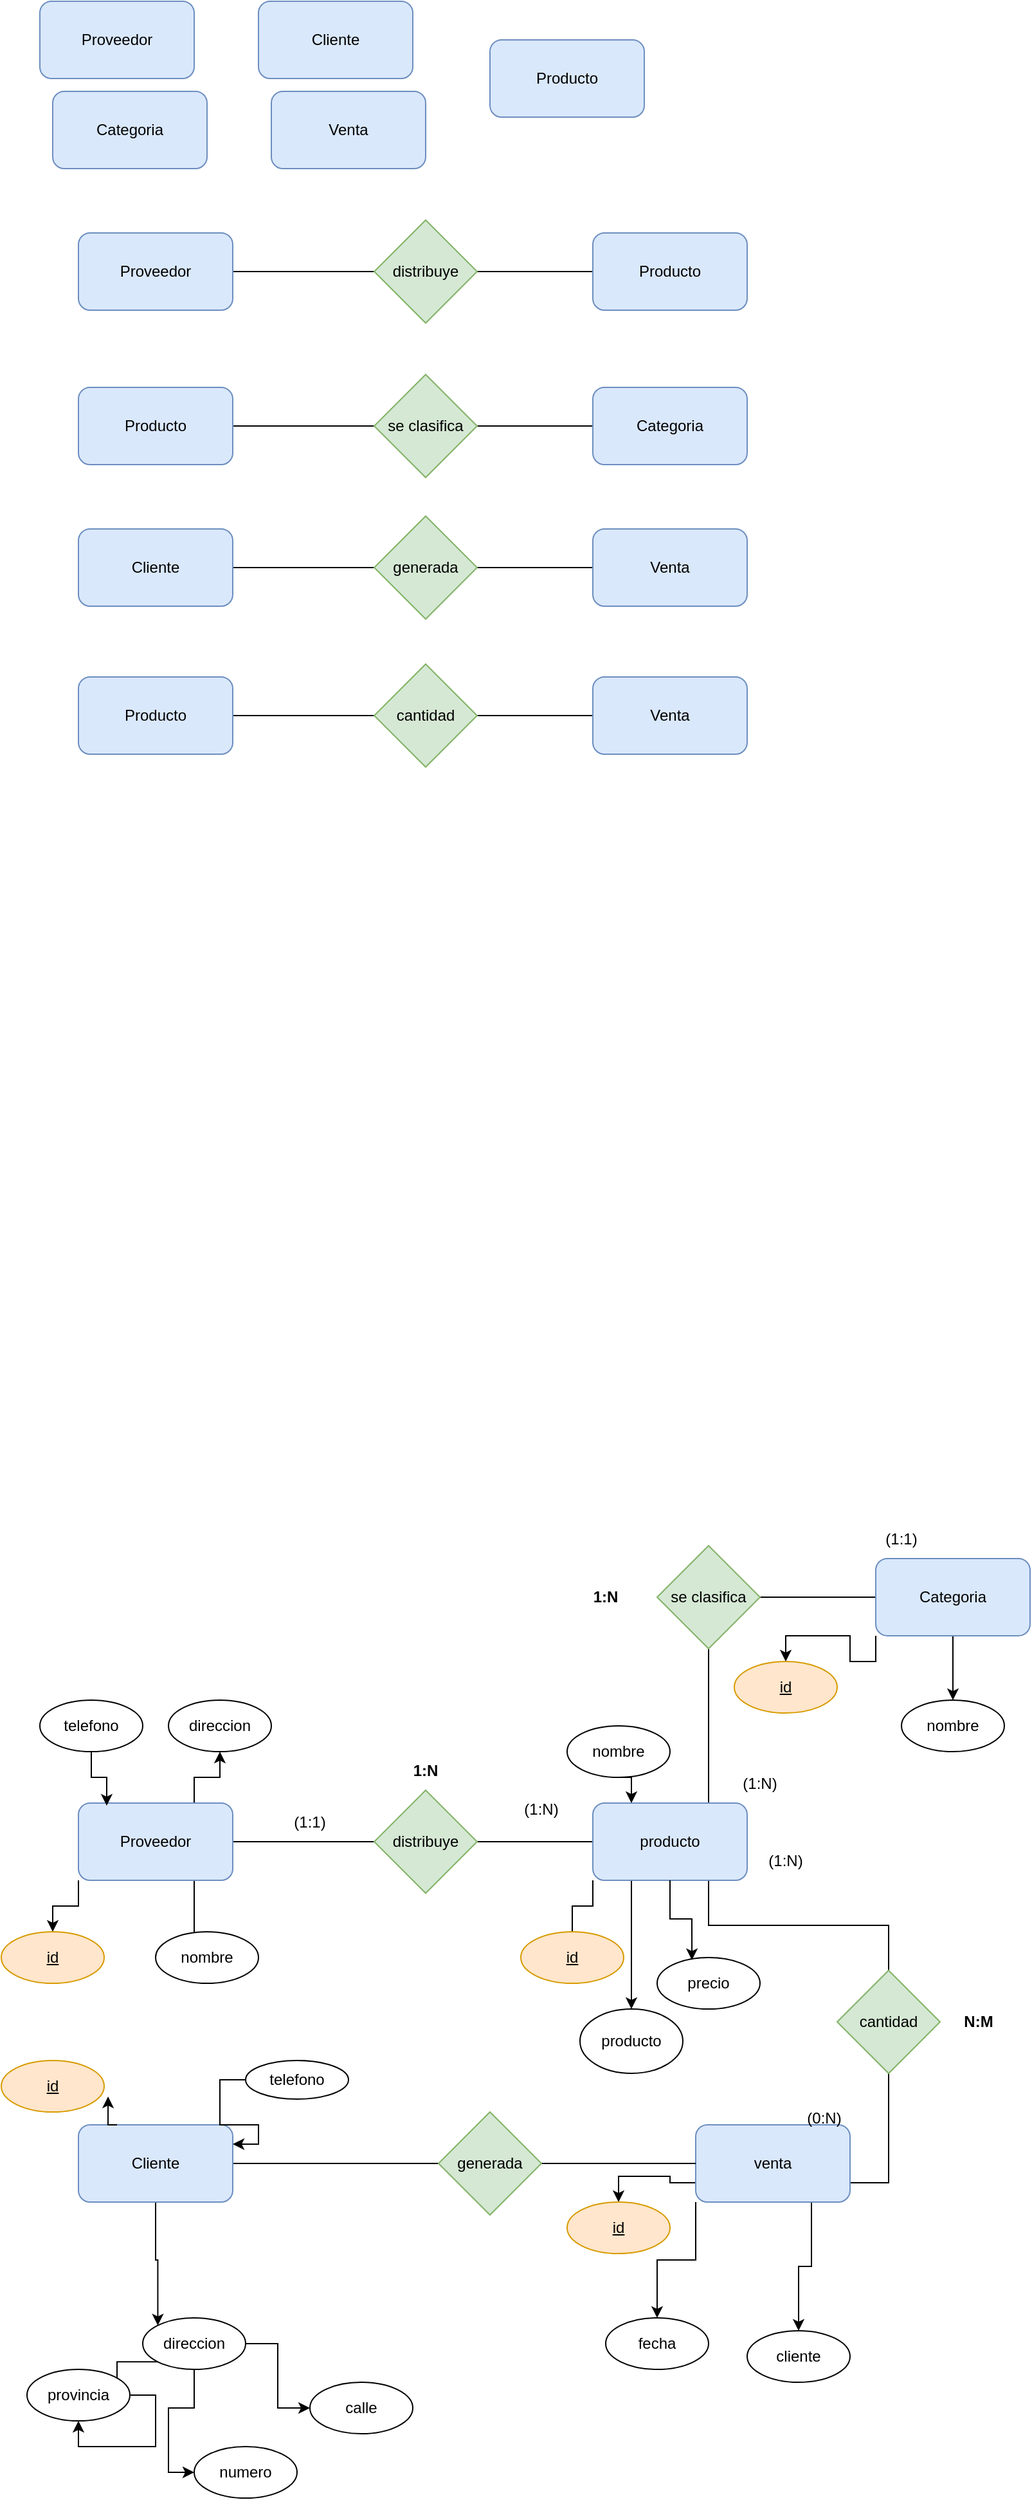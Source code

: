 <mxfile version="21.8.0" type="github">
  <diagram name="Página-1" id="sJGy7B05Y7Z3vu1BLj3t">
    <mxGraphModel dx="697" dy="761" grid="1" gridSize="10" guides="1" tooltips="1" connect="1" arrows="1" fold="1" page="1" pageScale="1" pageWidth="827" pageHeight="1169" math="0" shadow="0">
      <root>
        <mxCell id="0" />
        <mxCell id="1" parent="0" />
        <mxCell id="LJq8jPC8GaU89uwI5xMu-1" value="Proveedor" style="rounded=1;whiteSpace=wrap;html=1;fillColor=#dae8fc;strokeColor=#6c8ebf;" vertex="1" parent="1">
          <mxGeometry x="40" y="30" width="120" height="60" as="geometry" />
        </mxCell>
        <mxCell id="LJq8jPC8GaU89uwI5xMu-3" value="Cliente" style="rounded=1;whiteSpace=wrap;html=1;fillColor=#dae8fc;strokeColor=#6c8ebf;" vertex="1" parent="1">
          <mxGeometry x="210" y="30" width="120" height="60" as="geometry" />
        </mxCell>
        <mxCell id="LJq8jPC8GaU89uwI5xMu-4" value="Categoria" style="rounded=1;whiteSpace=wrap;html=1;fillColor=#dae8fc;strokeColor=#6c8ebf;" vertex="1" parent="1">
          <mxGeometry x="50" y="100" width="120" height="60" as="geometry" />
        </mxCell>
        <mxCell id="LJq8jPC8GaU89uwI5xMu-5" value="Producto" style="rounded=1;whiteSpace=wrap;html=1;fillColor=#dae8fc;strokeColor=#6c8ebf;" vertex="1" parent="1">
          <mxGeometry x="390" y="60" width="120" height="60" as="geometry" />
        </mxCell>
        <mxCell id="LJq8jPC8GaU89uwI5xMu-8" style="edgeStyle=orthogonalEdgeStyle;rounded=0;orthogonalLoop=1;jettySize=auto;html=1;exitX=1;exitY=0.5;exitDx=0;exitDy=0;entryX=0;entryY=0.5;entryDx=0;entryDy=0;endArrow=none;endFill=0;" edge="1" parent="1" source="LJq8jPC8GaU89uwI5xMu-6" target="LJq8jPC8GaU89uwI5xMu-7">
          <mxGeometry relative="1" as="geometry" />
        </mxCell>
        <mxCell id="LJq8jPC8GaU89uwI5xMu-6" value="Proveedor" style="rounded=1;whiteSpace=wrap;html=1;fillColor=#dae8fc;strokeColor=#6c8ebf;" vertex="1" parent="1">
          <mxGeometry x="70" y="210" width="120" height="60" as="geometry" />
        </mxCell>
        <mxCell id="LJq8jPC8GaU89uwI5xMu-11" style="edgeStyle=orthogonalEdgeStyle;rounded=0;orthogonalLoop=1;jettySize=auto;html=1;exitX=1;exitY=0.5;exitDx=0;exitDy=0;entryX=0;entryY=0.5;entryDx=0;entryDy=0;endArrow=none;endFill=0;" edge="1" parent="1" source="LJq8jPC8GaU89uwI5xMu-7" target="LJq8jPC8GaU89uwI5xMu-10">
          <mxGeometry relative="1" as="geometry" />
        </mxCell>
        <mxCell id="LJq8jPC8GaU89uwI5xMu-7" value="distribuye" style="rhombus;whiteSpace=wrap;html=1;fillColor=#d5e8d4;strokeColor=#82b366;" vertex="1" parent="1">
          <mxGeometry x="300" y="200" width="80" height="80" as="geometry" />
        </mxCell>
        <mxCell id="LJq8jPC8GaU89uwI5xMu-9" value="Venta" style="rounded=1;whiteSpace=wrap;html=1;fillColor=#dae8fc;strokeColor=#6c8ebf;" vertex="1" parent="1">
          <mxGeometry x="220" y="100" width="120" height="60" as="geometry" />
        </mxCell>
        <mxCell id="LJq8jPC8GaU89uwI5xMu-10" value="Producto" style="rounded=1;whiteSpace=wrap;html=1;fillColor=#dae8fc;strokeColor=#6c8ebf;" vertex="1" parent="1">
          <mxGeometry x="470" y="210" width="120" height="60" as="geometry" />
        </mxCell>
        <mxCell id="LJq8jPC8GaU89uwI5xMu-12" style="edgeStyle=orthogonalEdgeStyle;rounded=0;orthogonalLoop=1;jettySize=auto;html=1;exitX=1;exitY=0.5;exitDx=0;exitDy=0;entryX=0;entryY=0.5;entryDx=0;entryDy=0;endArrow=none;endFill=0;" edge="1" source="LJq8jPC8GaU89uwI5xMu-13" target="LJq8jPC8GaU89uwI5xMu-15" parent="1">
          <mxGeometry relative="1" as="geometry" />
        </mxCell>
        <mxCell id="LJq8jPC8GaU89uwI5xMu-13" value="Producto" style="rounded=1;whiteSpace=wrap;html=1;fillColor=#dae8fc;strokeColor=#6c8ebf;" vertex="1" parent="1">
          <mxGeometry x="70" y="330" width="120" height="60" as="geometry" />
        </mxCell>
        <mxCell id="LJq8jPC8GaU89uwI5xMu-14" style="edgeStyle=orthogonalEdgeStyle;rounded=0;orthogonalLoop=1;jettySize=auto;html=1;exitX=1;exitY=0.5;exitDx=0;exitDy=0;entryX=0;entryY=0.5;entryDx=0;entryDy=0;endArrow=none;endFill=0;" edge="1" source="LJq8jPC8GaU89uwI5xMu-15" target="LJq8jPC8GaU89uwI5xMu-16" parent="1">
          <mxGeometry relative="1" as="geometry" />
        </mxCell>
        <mxCell id="LJq8jPC8GaU89uwI5xMu-15" value="se clasifica" style="rhombus;whiteSpace=wrap;html=1;fillColor=#d5e8d4;strokeColor=#82b366;" vertex="1" parent="1">
          <mxGeometry x="300" y="320" width="80" height="80" as="geometry" />
        </mxCell>
        <mxCell id="LJq8jPC8GaU89uwI5xMu-16" value="Categoria" style="rounded=1;whiteSpace=wrap;html=1;fillColor=#dae8fc;strokeColor=#6c8ebf;" vertex="1" parent="1">
          <mxGeometry x="470" y="330" width="120" height="60" as="geometry" />
        </mxCell>
        <mxCell id="LJq8jPC8GaU89uwI5xMu-17" style="edgeStyle=orthogonalEdgeStyle;rounded=0;orthogonalLoop=1;jettySize=auto;html=1;exitX=1;exitY=0.5;exitDx=0;exitDy=0;entryX=0;entryY=0.5;entryDx=0;entryDy=0;endArrow=none;endFill=0;" edge="1" source="LJq8jPC8GaU89uwI5xMu-18" target="LJq8jPC8GaU89uwI5xMu-20" parent="1">
          <mxGeometry relative="1" as="geometry" />
        </mxCell>
        <mxCell id="LJq8jPC8GaU89uwI5xMu-18" value="Cliente" style="rounded=1;whiteSpace=wrap;html=1;fillColor=#dae8fc;strokeColor=#6c8ebf;" vertex="1" parent="1">
          <mxGeometry x="70" y="440" width="120" height="60" as="geometry" />
        </mxCell>
        <mxCell id="LJq8jPC8GaU89uwI5xMu-19" style="edgeStyle=orthogonalEdgeStyle;rounded=0;orthogonalLoop=1;jettySize=auto;html=1;exitX=1;exitY=0.5;exitDx=0;exitDy=0;entryX=0;entryY=0.5;entryDx=0;entryDy=0;endArrow=none;endFill=0;" edge="1" source="LJq8jPC8GaU89uwI5xMu-20" target="LJq8jPC8GaU89uwI5xMu-21" parent="1">
          <mxGeometry relative="1" as="geometry" />
        </mxCell>
        <mxCell id="LJq8jPC8GaU89uwI5xMu-20" value="generada" style="rhombus;whiteSpace=wrap;html=1;fillColor=#d5e8d4;strokeColor=#82b366;" vertex="1" parent="1">
          <mxGeometry x="300" y="430" width="80" height="80" as="geometry" />
        </mxCell>
        <mxCell id="LJq8jPC8GaU89uwI5xMu-21" value="Venta" style="rounded=1;whiteSpace=wrap;html=1;fillColor=#dae8fc;strokeColor=#6c8ebf;" vertex="1" parent="1">
          <mxGeometry x="470" y="440" width="120" height="60" as="geometry" />
        </mxCell>
        <mxCell id="LJq8jPC8GaU89uwI5xMu-22" style="edgeStyle=orthogonalEdgeStyle;rounded=0;orthogonalLoop=1;jettySize=auto;html=1;exitX=1;exitY=0.5;exitDx=0;exitDy=0;entryX=0;entryY=0.5;entryDx=0;entryDy=0;endArrow=none;endFill=0;" edge="1" source="LJq8jPC8GaU89uwI5xMu-23" target="LJq8jPC8GaU89uwI5xMu-25" parent="1">
          <mxGeometry relative="1" as="geometry" />
        </mxCell>
        <mxCell id="LJq8jPC8GaU89uwI5xMu-23" value="Producto" style="rounded=1;whiteSpace=wrap;html=1;fillColor=#dae8fc;strokeColor=#6c8ebf;" vertex="1" parent="1">
          <mxGeometry x="70" y="555" width="120" height="60" as="geometry" />
        </mxCell>
        <mxCell id="LJq8jPC8GaU89uwI5xMu-24" style="edgeStyle=orthogonalEdgeStyle;rounded=0;orthogonalLoop=1;jettySize=auto;html=1;exitX=1;exitY=0.5;exitDx=0;exitDy=0;entryX=0;entryY=0.5;entryDx=0;entryDy=0;endArrow=none;endFill=0;" edge="1" source="LJq8jPC8GaU89uwI5xMu-25" target="LJq8jPC8GaU89uwI5xMu-26" parent="1">
          <mxGeometry relative="1" as="geometry" />
        </mxCell>
        <mxCell id="LJq8jPC8GaU89uwI5xMu-25" value="cantidad" style="rhombus;whiteSpace=wrap;html=1;fillColor=#d5e8d4;strokeColor=#82b366;" vertex="1" parent="1">
          <mxGeometry x="300" y="545" width="80" height="80" as="geometry" />
        </mxCell>
        <mxCell id="LJq8jPC8GaU89uwI5xMu-26" value="Venta" style="rounded=1;whiteSpace=wrap;html=1;fillColor=#dae8fc;strokeColor=#6c8ebf;" vertex="1" parent="1">
          <mxGeometry x="470" y="555" width="120" height="60" as="geometry" />
        </mxCell>
        <mxCell id="LJq8jPC8GaU89uwI5xMu-27" style="edgeStyle=orthogonalEdgeStyle;rounded=0;orthogonalLoop=1;jettySize=auto;html=1;exitX=1;exitY=0.5;exitDx=0;exitDy=0;entryX=0;entryY=0.5;entryDx=0;entryDy=0;endArrow=none;endFill=0;" edge="1" source="LJq8jPC8GaU89uwI5xMu-28" target="LJq8jPC8GaU89uwI5xMu-30" parent="1">
          <mxGeometry relative="1" as="geometry" />
        </mxCell>
        <mxCell id="LJq8jPC8GaU89uwI5xMu-71" style="edgeStyle=orthogonalEdgeStyle;rounded=0;orthogonalLoop=1;jettySize=auto;html=1;exitX=0;exitY=1;exitDx=0;exitDy=0;entryX=0.5;entryY=0;entryDx=0;entryDy=0;" edge="1" parent="1" source="LJq8jPC8GaU89uwI5xMu-28" target="LJq8jPC8GaU89uwI5xMu-70">
          <mxGeometry relative="1" as="geometry" />
        </mxCell>
        <mxCell id="LJq8jPC8GaU89uwI5xMu-72" style="edgeStyle=orthogonalEdgeStyle;rounded=0;orthogonalLoop=1;jettySize=auto;html=1;exitX=0.75;exitY=1;exitDx=0;exitDy=0;" edge="1" parent="1" source="LJq8jPC8GaU89uwI5xMu-28">
          <mxGeometry relative="1" as="geometry">
            <mxPoint x="160" y="1540" as="targetPoint" />
          </mxGeometry>
        </mxCell>
        <mxCell id="LJq8jPC8GaU89uwI5xMu-104" style="edgeStyle=orthogonalEdgeStyle;rounded=0;orthogonalLoop=1;jettySize=auto;html=1;exitX=0.75;exitY=0;exitDx=0;exitDy=0;entryX=0.5;entryY=1;entryDx=0;entryDy=0;" edge="1" parent="1" source="LJq8jPC8GaU89uwI5xMu-28" target="LJq8jPC8GaU89uwI5xMu-103">
          <mxGeometry relative="1" as="geometry" />
        </mxCell>
        <mxCell id="LJq8jPC8GaU89uwI5xMu-28" value="Proveedor" style="rounded=1;whiteSpace=wrap;html=1;fillColor=#dae8fc;strokeColor=#6c8ebf;" vertex="1" parent="1">
          <mxGeometry x="70" y="1430" width="120" height="60" as="geometry" />
        </mxCell>
        <mxCell id="LJq8jPC8GaU89uwI5xMu-29" style="edgeStyle=orthogonalEdgeStyle;rounded=0;orthogonalLoop=1;jettySize=auto;html=1;exitX=1;exitY=0.5;exitDx=0;exitDy=0;entryX=0;entryY=0.5;entryDx=0;entryDy=0;endArrow=none;endFill=0;" edge="1" source="LJq8jPC8GaU89uwI5xMu-30" target="LJq8jPC8GaU89uwI5xMu-31" parent="1">
          <mxGeometry relative="1" as="geometry" />
        </mxCell>
        <mxCell id="LJq8jPC8GaU89uwI5xMu-30" value="distribuye" style="rhombus;whiteSpace=wrap;html=1;fillColor=#d5e8d4;strokeColor=#82b366;" vertex="1" parent="1">
          <mxGeometry x="300" y="1420" width="80" height="80" as="geometry" />
        </mxCell>
        <mxCell id="LJq8jPC8GaU89uwI5xMu-35" style="edgeStyle=orthogonalEdgeStyle;rounded=0;orthogonalLoop=1;jettySize=auto;html=1;exitX=0.75;exitY=0;exitDx=0;exitDy=0;entryX=0.5;entryY=1;entryDx=0;entryDy=0;endArrow=none;endFill=0;" edge="1" parent="1" source="LJq8jPC8GaU89uwI5xMu-31" target="LJq8jPC8GaU89uwI5xMu-33">
          <mxGeometry relative="1" as="geometry" />
        </mxCell>
        <mxCell id="LJq8jPC8GaU89uwI5xMu-39" style="edgeStyle=orthogonalEdgeStyle;rounded=0;orthogonalLoop=1;jettySize=auto;html=1;exitX=0.75;exitY=1;exitDx=0;exitDy=0;entryX=0.5;entryY=0;entryDx=0;entryDy=0;endArrow=none;endFill=0;" edge="1" parent="1" source="LJq8jPC8GaU89uwI5xMu-31" target="LJq8jPC8GaU89uwI5xMu-37">
          <mxGeometry relative="1" as="geometry" />
        </mxCell>
        <mxCell id="LJq8jPC8GaU89uwI5xMu-79" style="edgeStyle=orthogonalEdgeStyle;rounded=0;orthogonalLoop=1;jettySize=auto;html=1;exitX=0;exitY=1;exitDx=0;exitDy=0;endArrow=none;endFill=0;" edge="1" parent="1" source="LJq8jPC8GaU89uwI5xMu-31" target="LJq8jPC8GaU89uwI5xMu-78">
          <mxGeometry relative="1" as="geometry" />
        </mxCell>
        <mxCell id="LJq8jPC8GaU89uwI5xMu-84" style="edgeStyle=orthogonalEdgeStyle;rounded=0;orthogonalLoop=1;jettySize=auto;html=1;exitX=0.25;exitY=1;exitDx=0;exitDy=0;" edge="1" parent="1" source="LJq8jPC8GaU89uwI5xMu-31">
          <mxGeometry relative="1" as="geometry">
            <mxPoint x="500" y="1590" as="targetPoint" />
          </mxGeometry>
        </mxCell>
        <mxCell id="LJq8jPC8GaU89uwI5xMu-31" value="producto" style="rounded=1;whiteSpace=wrap;html=1;fillColor=#dae8fc;strokeColor=#6c8ebf;" vertex="1" parent="1">
          <mxGeometry x="470" y="1430" width="120" height="60" as="geometry" />
        </mxCell>
        <mxCell id="LJq8jPC8GaU89uwI5xMu-32" style="edgeStyle=orthogonalEdgeStyle;rounded=0;orthogonalLoop=1;jettySize=auto;html=1;exitX=1;exitY=0.5;exitDx=0;exitDy=0;entryX=0;entryY=0.5;entryDx=0;entryDy=0;endArrow=none;endFill=0;" edge="1" source="LJq8jPC8GaU89uwI5xMu-33" target="LJq8jPC8GaU89uwI5xMu-34" parent="1">
          <mxGeometry relative="1" as="geometry" />
        </mxCell>
        <mxCell id="LJq8jPC8GaU89uwI5xMu-33" value="se clasifica" style="rhombus;whiteSpace=wrap;html=1;fillColor=#d5e8d4;strokeColor=#82b366;" vertex="1" parent="1">
          <mxGeometry x="520" y="1230" width="80" height="80" as="geometry" />
        </mxCell>
        <mxCell id="LJq8jPC8GaU89uwI5xMu-75" style="edgeStyle=orthogonalEdgeStyle;rounded=0;orthogonalLoop=1;jettySize=auto;html=1;exitX=0;exitY=1;exitDx=0;exitDy=0;entryX=0.5;entryY=0;entryDx=0;entryDy=0;" edge="1" parent="1" source="LJq8jPC8GaU89uwI5xMu-34" target="LJq8jPC8GaU89uwI5xMu-74">
          <mxGeometry relative="1" as="geometry" />
        </mxCell>
        <mxCell id="LJq8jPC8GaU89uwI5xMu-77" style="edgeStyle=orthogonalEdgeStyle;rounded=0;orthogonalLoop=1;jettySize=auto;html=1;exitX=0.5;exitY=1;exitDx=0;exitDy=0;" edge="1" parent="1" source="LJq8jPC8GaU89uwI5xMu-34" target="LJq8jPC8GaU89uwI5xMu-76">
          <mxGeometry relative="1" as="geometry" />
        </mxCell>
        <mxCell id="LJq8jPC8GaU89uwI5xMu-34" value="Categoria" style="rounded=1;whiteSpace=wrap;html=1;fillColor=#dae8fc;strokeColor=#6c8ebf;" vertex="1" parent="1">
          <mxGeometry x="690" y="1240" width="120" height="60" as="geometry" />
        </mxCell>
        <mxCell id="LJq8jPC8GaU89uwI5xMu-40" style="edgeStyle=orthogonalEdgeStyle;rounded=0;orthogonalLoop=1;jettySize=auto;html=1;exitX=0.5;exitY=1;exitDx=0;exitDy=0;entryX=1;entryY=0.75;entryDx=0;entryDy=0;endArrow=none;endFill=0;" edge="1" parent="1" source="LJq8jPC8GaU89uwI5xMu-37" target="LJq8jPC8GaU89uwI5xMu-38">
          <mxGeometry relative="1" as="geometry" />
        </mxCell>
        <mxCell id="LJq8jPC8GaU89uwI5xMu-37" value="cantidad" style="rhombus;whiteSpace=wrap;html=1;fillColor=#d5e8d4;strokeColor=#82b366;" vertex="1" parent="1">
          <mxGeometry x="660" y="1560" width="80" height="80" as="geometry" />
        </mxCell>
        <mxCell id="LJq8jPC8GaU89uwI5xMu-110" style="edgeStyle=orthogonalEdgeStyle;rounded=0;orthogonalLoop=1;jettySize=auto;html=1;exitX=0;exitY=0.75;exitDx=0;exitDy=0;entryX=0.5;entryY=0;entryDx=0;entryDy=0;" edge="1" parent="1" source="LJq8jPC8GaU89uwI5xMu-38" target="LJq8jPC8GaU89uwI5xMu-109">
          <mxGeometry relative="1" as="geometry" />
        </mxCell>
        <mxCell id="LJq8jPC8GaU89uwI5xMu-113" style="edgeStyle=orthogonalEdgeStyle;rounded=0;orthogonalLoop=1;jettySize=auto;html=1;exitX=0.75;exitY=1;exitDx=0;exitDy=0;" edge="1" parent="1" source="LJq8jPC8GaU89uwI5xMu-38" target="LJq8jPC8GaU89uwI5xMu-112">
          <mxGeometry relative="1" as="geometry" />
        </mxCell>
        <mxCell id="LJq8jPC8GaU89uwI5xMu-114" style="edgeStyle=orthogonalEdgeStyle;rounded=0;orthogonalLoop=1;jettySize=auto;html=1;exitX=0;exitY=1;exitDx=0;exitDy=0;" edge="1" parent="1" source="LJq8jPC8GaU89uwI5xMu-38" target="LJq8jPC8GaU89uwI5xMu-111">
          <mxGeometry relative="1" as="geometry" />
        </mxCell>
        <mxCell id="LJq8jPC8GaU89uwI5xMu-38" value="venta" style="rounded=1;whiteSpace=wrap;html=1;fillColor=#dae8fc;strokeColor=#6c8ebf;" vertex="1" parent="1">
          <mxGeometry x="550" y="1680" width="120" height="60" as="geometry" />
        </mxCell>
        <mxCell id="LJq8jPC8GaU89uwI5xMu-45" style="edgeStyle=orthogonalEdgeStyle;rounded=0;orthogonalLoop=1;jettySize=auto;html=1;exitX=1;exitY=0.5;exitDx=0;exitDy=0;entryX=0;entryY=0.5;entryDx=0;entryDy=0;endArrow=none;endFill=0;" edge="1" parent="1" source="LJq8jPC8GaU89uwI5xMu-42" target="LJq8jPC8GaU89uwI5xMu-43">
          <mxGeometry relative="1" as="geometry" />
        </mxCell>
        <mxCell id="LJq8jPC8GaU89uwI5xMu-95" style="edgeStyle=orthogonalEdgeStyle;rounded=0;orthogonalLoop=1;jettySize=auto;html=1;exitX=0.5;exitY=1;exitDx=0;exitDy=0;entryX=0;entryY=0;entryDx=0;entryDy=0;" edge="1" parent="1" source="LJq8jPC8GaU89uwI5xMu-42" target="LJq8jPC8GaU89uwI5xMu-90">
          <mxGeometry relative="1" as="geometry" />
        </mxCell>
        <mxCell id="LJq8jPC8GaU89uwI5xMu-42" value="Cliente" style="rounded=1;whiteSpace=wrap;html=1;fillColor=#dae8fc;strokeColor=#6c8ebf;" vertex="1" parent="1">
          <mxGeometry x="70" y="1680" width="120" height="60" as="geometry" />
        </mxCell>
        <mxCell id="LJq8jPC8GaU89uwI5xMu-44" style="edgeStyle=orthogonalEdgeStyle;rounded=0;orthogonalLoop=1;jettySize=auto;html=1;exitX=1;exitY=0.5;exitDx=0;exitDy=0;entryX=0;entryY=0.5;entryDx=0;entryDy=0;endArrow=none;endFill=0;" edge="1" parent="1" source="LJq8jPC8GaU89uwI5xMu-43" target="LJq8jPC8GaU89uwI5xMu-38">
          <mxGeometry relative="1" as="geometry" />
        </mxCell>
        <mxCell id="LJq8jPC8GaU89uwI5xMu-43" value="generada" style="rhombus;whiteSpace=wrap;html=1;fillColor=#d5e8d4;strokeColor=#82b366;" vertex="1" parent="1">
          <mxGeometry x="350" y="1670" width="80" height="80" as="geometry" />
        </mxCell>
        <mxCell id="LJq8jPC8GaU89uwI5xMu-47" value="(1:1)" style="text;html=1;strokeColor=none;fillColor=none;align=center;verticalAlign=middle;whiteSpace=wrap;rounded=0;" vertex="1" parent="1">
          <mxGeometry x="220" y="1430" width="60" height="30" as="geometry" />
        </mxCell>
        <mxCell id="LJq8jPC8GaU89uwI5xMu-48" value="(1:N)" style="text;html=1;strokeColor=none;fillColor=none;align=center;verticalAlign=middle;whiteSpace=wrap;rounded=0;" vertex="1" parent="1">
          <mxGeometry x="400" y="1420" width="60" height="30" as="geometry" />
        </mxCell>
        <mxCell id="LJq8jPC8GaU89uwI5xMu-49" value="&lt;b&gt;1:N&lt;/b&gt;" style="text;html=1;strokeColor=none;fillColor=none;align=center;verticalAlign=middle;whiteSpace=wrap;rounded=0;" vertex="1" parent="1">
          <mxGeometry x="310" y="1390" width="60" height="30" as="geometry" />
        </mxCell>
        <mxCell id="LJq8jPC8GaU89uwI5xMu-50" value="(1:N)" style="text;html=1;strokeColor=none;fillColor=none;align=center;verticalAlign=middle;whiteSpace=wrap;rounded=0;" vertex="1" parent="1">
          <mxGeometry x="570" y="1400" width="60" height="30" as="geometry" />
        </mxCell>
        <mxCell id="LJq8jPC8GaU89uwI5xMu-51" value="(1:1)" style="text;html=1;strokeColor=none;fillColor=none;align=center;verticalAlign=middle;whiteSpace=wrap;rounded=0;" vertex="1" parent="1">
          <mxGeometry x="680" y="1210" width="60" height="30" as="geometry" />
        </mxCell>
        <mxCell id="LJq8jPC8GaU89uwI5xMu-52" value="&lt;b&gt;1:N&lt;/b&gt;" style="text;html=1;strokeColor=none;fillColor=none;align=center;verticalAlign=middle;whiteSpace=wrap;rounded=0;" vertex="1" parent="1">
          <mxGeometry x="450" y="1255" width="60" height="30" as="geometry" />
        </mxCell>
        <mxCell id="LJq8jPC8GaU89uwI5xMu-53" value="(1:N)" style="text;html=1;strokeColor=none;fillColor=none;align=center;verticalAlign=middle;whiteSpace=wrap;rounded=0;" vertex="1" parent="1">
          <mxGeometry x="590" y="1460" width="60" height="30" as="geometry" />
        </mxCell>
        <mxCell id="LJq8jPC8GaU89uwI5xMu-54" value="(0:N)" style="text;html=1;strokeColor=none;fillColor=none;align=center;verticalAlign=middle;whiteSpace=wrap;rounded=0;" vertex="1" parent="1">
          <mxGeometry x="620" y="1660" width="60" height="30" as="geometry" />
        </mxCell>
        <mxCell id="LJq8jPC8GaU89uwI5xMu-56" value="&lt;b&gt;N:M&lt;/b&gt;" style="text;html=1;strokeColor=none;fillColor=none;align=center;verticalAlign=middle;whiteSpace=wrap;rounded=0;" vertex="1" parent="1">
          <mxGeometry x="740" y="1585" width="60" height="30" as="geometry" />
        </mxCell>
        <mxCell id="LJq8jPC8GaU89uwI5xMu-70" value="&lt;u&gt;id&lt;/u&gt;" style="ellipse;whiteSpace=wrap;html=1;fillColor=#ffe6cc;strokeColor=#d79b00;" vertex="1" parent="1">
          <mxGeometry x="10" y="1530" width="80" height="40" as="geometry" />
        </mxCell>
        <mxCell id="LJq8jPC8GaU89uwI5xMu-73" value="nombre" style="ellipse;whiteSpace=wrap;html=1;" vertex="1" parent="1">
          <mxGeometry x="130" y="1530" width="80" height="40" as="geometry" />
        </mxCell>
        <mxCell id="LJq8jPC8GaU89uwI5xMu-74" value="&lt;u&gt;id&lt;/u&gt;" style="ellipse;whiteSpace=wrap;html=1;fillColor=#ffe6cc;strokeColor=#d79b00;" vertex="1" parent="1">
          <mxGeometry x="580" y="1320" width="80" height="40" as="geometry" />
        </mxCell>
        <mxCell id="LJq8jPC8GaU89uwI5xMu-76" value="nombre" style="ellipse;whiteSpace=wrap;html=1;" vertex="1" parent="1">
          <mxGeometry x="710" y="1350" width="80" height="40" as="geometry" />
        </mxCell>
        <mxCell id="LJq8jPC8GaU89uwI5xMu-78" value="&lt;u&gt;id&lt;/u&gt;" style="ellipse;whiteSpace=wrap;html=1;fillColor=#ffe6cc;strokeColor=#d79b00;" vertex="1" parent="1">
          <mxGeometry x="414" y="1530" width="80" height="40" as="geometry" />
        </mxCell>
        <mxCell id="LJq8jPC8GaU89uwI5xMu-80" value="precio" style="ellipse;whiteSpace=wrap;html=1;" vertex="1" parent="1">
          <mxGeometry x="520" y="1550" width="80" height="40" as="geometry" />
        </mxCell>
        <mxCell id="LJq8jPC8GaU89uwI5xMu-81" style="edgeStyle=orthogonalEdgeStyle;rounded=0;orthogonalLoop=1;jettySize=auto;html=1;exitX=0.5;exitY=1;exitDx=0;exitDy=0;entryX=0.338;entryY=0.05;entryDx=0;entryDy=0;entryPerimeter=0;" edge="1" parent="1" source="LJq8jPC8GaU89uwI5xMu-31" target="LJq8jPC8GaU89uwI5xMu-80">
          <mxGeometry relative="1" as="geometry" />
        </mxCell>
        <mxCell id="LJq8jPC8GaU89uwI5xMu-83" style="edgeStyle=orthogonalEdgeStyle;rounded=0;orthogonalLoop=1;jettySize=auto;html=1;exitX=0.5;exitY=1;exitDx=0;exitDy=0;entryX=0.25;entryY=0;entryDx=0;entryDy=0;" edge="1" parent="1" source="LJq8jPC8GaU89uwI5xMu-82" target="LJq8jPC8GaU89uwI5xMu-31">
          <mxGeometry relative="1" as="geometry" />
        </mxCell>
        <mxCell id="LJq8jPC8GaU89uwI5xMu-82" value="nombre" style="ellipse;whiteSpace=wrap;html=1;" vertex="1" parent="1">
          <mxGeometry x="450" y="1370" width="80" height="40" as="geometry" />
        </mxCell>
        <mxCell id="LJq8jPC8GaU89uwI5xMu-85" value="&lt;div&gt;producto&lt;/div&gt;" style="ellipse;whiteSpace=wrap;html=1;" vertex="1" parent="1">
          <mxGeometry x="460" y="1590" width="80" height="50" as="geometry" />
        </mxCell>
        <mxCell id="LJq8jPC8GaU89uwI5xMu-89" style="edgeStyle=orthogonalEdgeStyle;rounded=0;orthogonalLoop=1;jettySize=auto;html=1;exitX=0;exitY=1;exitDx=0;exitDy=0;entryX=0.5;entryY=1;entryDx=0;entryDy=0;" edge="1" source="LJq8jPC8GaU89uwI5xMu-90" target="LJq8jPC8GaU89uwI5xMu-93" parent="1">
          <mxGeometry relative="1" as="geometry" />
        </mxCell>
        <mxCell id="LJq8jPC8GaU89uwI5xMu-99" style="edgeStyle=orthogonalEdgeStyle;rounded=0;orthogonalLoop=1;jettySize=auto;html=1;exitX=0.5;exitY=1;exitDx=0;exitDy=0;entryX=0;entryY=0.5;entryDx=0;entryDy=0;" edge="1" parent="1" source="LJq8jPC8GaU89uwI5xMu-90" target="LJq8jPC8GaU89uwI5xMu-98">
          <mxGeometry relative="1" as="geometry" />
        </mxCell>
        <mxCell id="LJq8jPC8GaU89uwI5xMu-100" style="edgeStyle=orthogonalEdgeStyle;rounded=0;orthogonalLoop=1;jettySize=auto;html=1;exitX=1;exitY=0.5;exitDx=0;exitDy=0;entryX=0;entryY=0.5;entryDx=0;entryDy=0;" edge="1" parent="1" source="LJq8jPC8GaU89uwI5xMu-90" target="LJq8jPC8GaU89uwI5xMu-92">
          <mxGeometry relative="1" as="geometry" />
        </mxCell>
        <mxCell id="LJq8jPC8GaU89uwI5xMu-90" value="direccion" style="ellipse;whiteSpace=wrap;html=1;" vertex="1" parent="1">
          <mxGeometry x="120" y="1830" width="80" height="40" as="geometry" />
        </mxCell>
        <mxCell id="LJq8jPC8GaU89uwI5xMu-92" value="calle" style="ellipse;whiteSpace=wrap;html=1;" vertex="1" parent="1">
          <mxGeometry x="250" y="1880" width="80" height="40" as="geometry" />
        </mxCell>
        <mxCell id="LJq8jPC8GaU89uwI5xMu-93" value="provincia" style="ellipse;whiteSpace=wrap;html=1;" vertex="1" parent="1">
          <mxGeometry x="30" y="1870" width="80" height="40" as="geometry" />
        </mxCell>
        <mxCell id="LJq8jPC8GaU89uwI5xMu-98" value="numero" style="ellipse;whiteSpace=wrap;html=1;" vertex="1" parent="1">
          <mxGeometry x="160" y="1930" width="80" height="40" as="geometry" />
        </mxCell>
        <mxCell id="LJq8jPC8GaU89uwI5xMu-101" value="&lt;u&gt;id&lt;/u&gt;" style="ellipse;whiteSpace=wrap;html=1;fillColor=#ffe6cc;strokeColor=#d79b00;" vertex="1" parent="1">
          <mxGeometry x="10" y="1630" width="80" height="40" as="geometry" />
        </mxCell>
        <mxCell id="LJq8jPC8GaU89uwI5xMu-102" style="edgeStyle=orthogonalEdgeStyle;rounded=0;orthogonalLoop=1;jettySize=auto;html=1;exitX=0.25;exitY=0;exitDx=0;exitDy=0;entryX=1.038;entryY=0.7;entryDx=0;entryDy=0;entryPerimeter=0;" edge="1" parent="1" source="LJq8jPC8GaU89uwI5xMu-42" target="LJq8jPC8GaU89uwI5xMu-101">
          <mxGeometry relative="1" as="geometry" />
        </mxCell>
        <mxCell id="LJq8jPC8GaU89uwI5xMu-103" value="direccion" style="ellipse;whiteSpace=wrap;html=1;" vertex="1" parent="1">
          <mxGeometry x="140" y="1350" width="80" height="40" as="geometry" />
        </mxCell>
        <mxCell id="LJq8jPC8GaU89uwI5xMu-105" value="telefono" style="ellipse;whiteSpace=wrap;html=1;" vertex="1" parent="1">
          <mxGeometry x="40" y="1350" width="80" height="40" as="geometry" />
        </mxCell>
        <mxCell id="LJq8jPC8GaU89uwI5xMu-106" style="edgeStyle=orthogonalEdgeStyle;rounded=0;orthogonalLoop=1;jettySize=auto;html=1;exitX=0.5;exitY=1;exitDx=0;exitDy=0;entryX=0.183;entryY=0.033;entryDx=0;entryDy=0;entryPerimeter=0;" edge="1" parent="1" source="LJq8jPC8GaU89uwI5xMu-105" target="LJq8jPC8GaU89uwI5xMu-28">
          <mxGeometry relative="1" as="geometry" />
        </mxCell>
        <mxCell id="LJq8jPC8GaU89uwI5xMu-108" style="edgeStyle=orthogonalEdgeStyle;rounded=0;orthogonalLoop=1;jettySize=auto;html=1;exitX=0;exitY=0.5;exitDx=0;exitDy=0;entryX=1;entryY=0.25;entryDx=0;entryDy=0;" edge="1" parent="1" source="LJq8jPC8GaU89uwI5xMu-107" target="LJq8jPC8GaU89uwI5xMu-42">
          <mxGeometry relative="1" as="geometry" />
        </mxCell>
        <mxCell id="LJq8jPC8GaU89uwI5xMu-107" value="telefono" style="ellipse;whiteSpace=wrap;html=1;" vertex="1" parent="1">
          <mxGeometry x="200" y="1630" width="80" height="30" as="geometry" />
        </mxCell>
        <mxCell id="LJq8jPC8GaU89uwI5xMu-109" value="&lt;u&gt;id&lt;/u&gt;" style="ellipse;whiteSpace=wrap;html=1;fillColor=#ffe6cc;strokeColor=#d79b00;" vertex="1" parent="1">
          <mxGeometry x="450" y="1740" width="80" height="40" as="geometry" />
        </mxCell>
        <mxCell id="LJq8jPC8GaU89uwI5xMu-111" value="fecha" style="ellipse;whiteSpace=wrap;html=1;" vertex="1" parent="1">
          <mxGeometry x="480" y="1830" width="80" height="40" as="geometry" />
        </mxCell>
        <mxCell id="LJq8jPC8GaU89uwI5xMu-112" value="cliente" style="ellipse;whiteSpace=wrap;html=1;" vertex="1" parent="1">
          <mxGeometry x="590" y="1840" width="80" height="40" as="geometry" />
        </mxCell>
      </root>
    </mxGraphModel>
  </diagram>
</mxfile>
